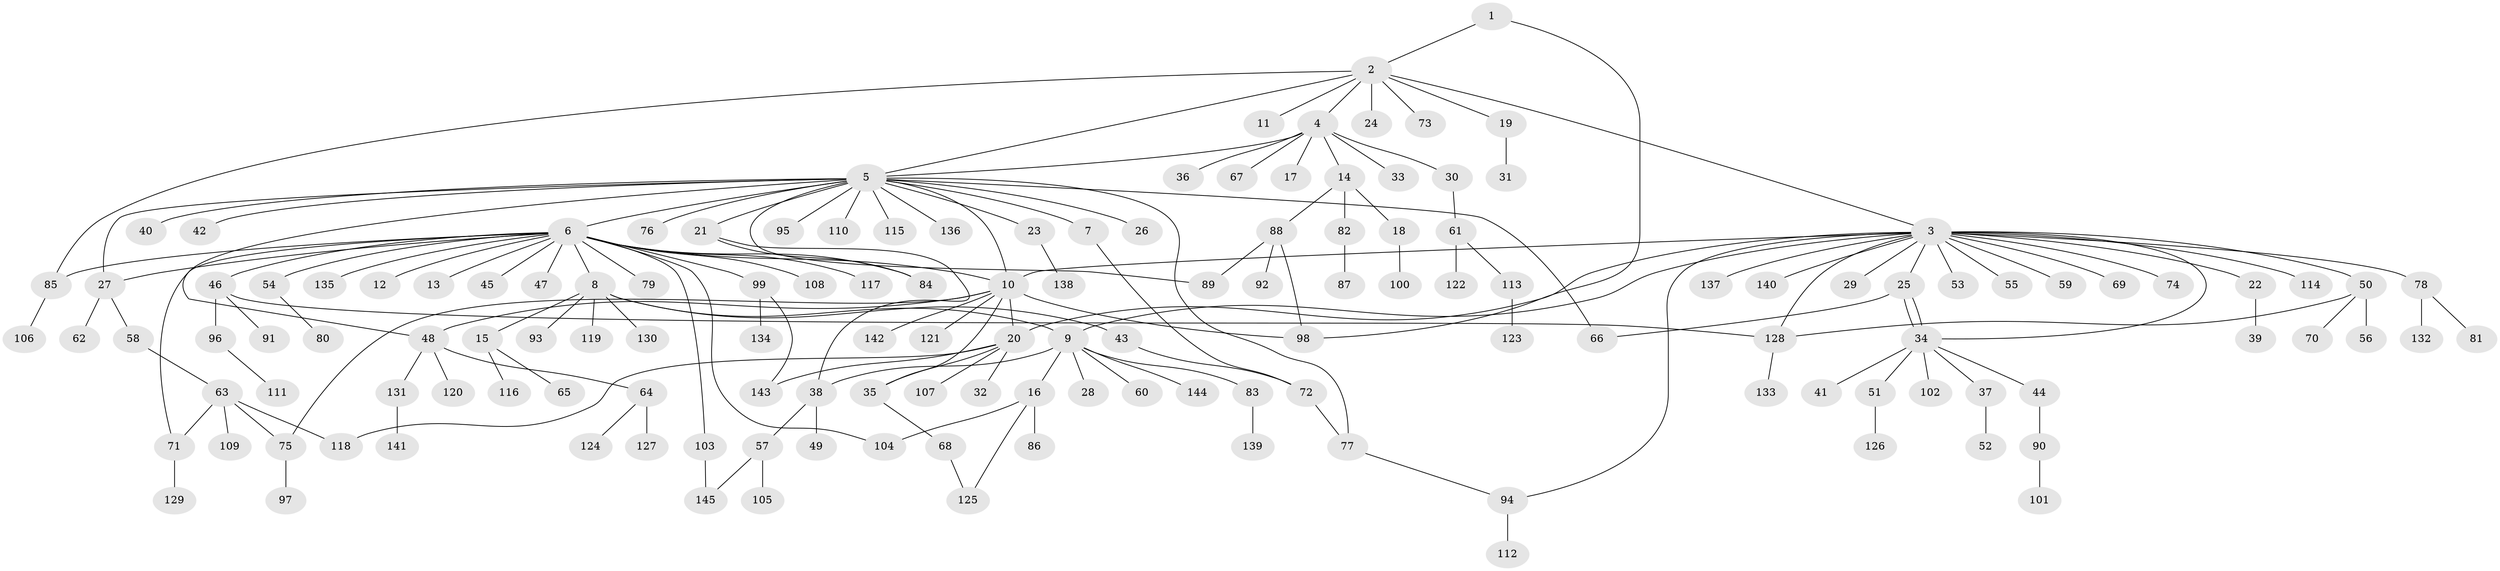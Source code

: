 // Generated by graph-tools (version 1.1) at 2025/26/03/09/25 03:26:04]
// undirected, 145 vertices, 173 edges
graph export_dot {
graph [start="1"]
  node [color=gray90,style=filled];
  1;
  2;
  3;
  4;
  5;
  6;
  7;
  8;
  9;
  10;
  11;
  12;
  13;
  14;
  15;
  16;
  17;
  18;
  19;
  20;
  21;
  22;
  23;
  24;
  25;
  26;
  27;
  28;
  29;
  30;
  31;
  32;
  33;
  34;
  35;
  36;
  37;
  38;
  39;
  40;
  41;
  42;
  43;
  44;
  45;
  46;
  47;
  48;
  49;
  50;
  51;
  52;
  53;
  54;
  55;
  56;
  57;
  58;
  59;
  60;
  61;
  62;
  63;
  64;
  65;
  66;
  67;
  68;
  69;
  70;
  71;
  72;
  73;
  74;
  75;
  76;
  77;
  78;
  79;
  80;
  81;
  82;
  83;
  84;
  85;
  86;
  87;
  88;
  89;
  90;
  91;
  92;
  93;
  94;
  95;
  96;
  97;
  98;
  99;
  100;
  101;
  102;
  103;
  104;
  105;
  106;
  107;
  108;
  109;
  110;
  111;
  112;
  113;
  114;
  115;
  116;
  117;
  118;
  119;
  120;
  121;
  122;
  123;
  124;
  125;
  126;
  127;
  128;
  129;
  130;
  131;
  132;
  133;
  134;
  135;
  136;
  137;
  138;
  139;
  140;
  141;
  142;
  143;
  144;
  145;
  1 -- 2;
  1 -- 98;
  2 -- 3;
  2 -- 4;
  2 -- 5;
  2 -- 11;
  2 -- 19;
  2 -- 24;
  2 -- 73;
  2 -- 85;
  3 -- 9;
  3 -- 10;
  3 -- 20;
  3 -- 22;
  3 -- 25;
  3 -- 29;
  3 -- 34;
  3 -- 50;
  3 -- 53;
  3 -- 55;
  3 -- 59;
  3 -- 69;
  3 -- 74;
  3 -- 78;
  3 -- 94;
  3 -- 114;
  3 -- 128;
  3 -- 137;
  3 -- 140;
  4 -- 5;
  4 -- 14;
  4 -- 17;
  4 -- 30;
  4 -- 33;
  4 -- 36;
  4 -- 67;
  5 -- 6;
  5 -- 7;
  5 -- 10;
  5 -- 21;
  5 -- 23;
  5 -- 26;
  5 -- 27;
  5 -- 40;
  5 -- 42;
  5 -- 48;
  5 -- 66;
  5 -- 76;
  5 -- 77;
  5 -- 89;
  5 -- 95;
  5 -- 110;
  5 -- 115;
  5 -- 136;
  6 -- 8;
  6 -- 10;
  6 -- 12;
  6 -- 13;
  6 -- 27;
  6 -- 45;
  6 -- 46;
  6 -- 47;
  6 -- 54;
  6 -- 71;
  6 -- 79;
  6 -- 84;
  6 -- 85;
  6 -- 99;
  6 -- 103;
  6 -- 104;
  6 -- 108;
  6 -- 117;
  6 -- 135;
  7 -- 72;
  8 -- 9;
  8 -- 15;
  8 -- 43;
  8 -- 93;
  8 -- 119;
  8 -- 130;
  9 -- 16;
  9 -- 28;
  9 -- 38;
  9 -- 60;
  9 -- 83;
  9 -- 144;
  10 -- 20;
  10 -- 35;
  10 -- 48;
  10 -- 75;
  10 -- 98;
  10 -- 121;
  10 -- 142;
  14 -- 18;
  14 -- 82;
  14 -- 88;
  15 -- 65;
  15 -- 116;
  16 -- 86;
  16 -- 104;
  16 -- 125;
  18 -- 100;
  19 -- 31;
  20 -- 32;
  20 -- 35;
  20 -- 107;
  20 -- 118;
  20 -- 143;
  21 -- 38;
  21 -- 84;
  22 -- 39;
  23 -- 138;
  25 -- 34;
  25 -- 34;
  25 -- 66;
  27 -- 58;
  27 -- 62;
  30 -- 61;
  34 -- 37;
  34 -- 41;
  34 -- 44;
  34 -- 51;
  34 -- 102;
  35 -- 68;
  37 -- 52;
  38 -- 49;
  38 -- 57;
  43 -- 72;
  44 -- 90;
  46 -- 91;
  46 -- 96;
  46 -- 128;
  48 -- 64;
  48 -- 120;
  48 -- 131;
  50 -- 56;
  50 -- 70;
  50 -- 128;
  51 -- 126;
  54 -- 80;
  57 -- 105;
  57 -- 145;
  58 -- 63;
  61 -- 113;
  61 -- 122;
  63 -- 71;
  63 -- 75;
  63 -- 109;
  63 -- 118;
  64 -- 124;
  64 -- 127;
  68 -- 125;
  71 -- 129;
  72 -- 77;
  75 -- 97;
  77 -- 94;
  78 -- 81;
  78 -- 132;
  82 -- 87;
  83 -- 139;
  85 -- 106;
  88 -- 89;
  88 -- 92;
  88 -- 98;
  90 -- 101;
  94 -- 112;
  96 -- 111;
  99 -- 134;
  99 -- 143;
  103 -- 145;
  113 -- 123;
  128 -- 133;
  131 -- 141;
}
